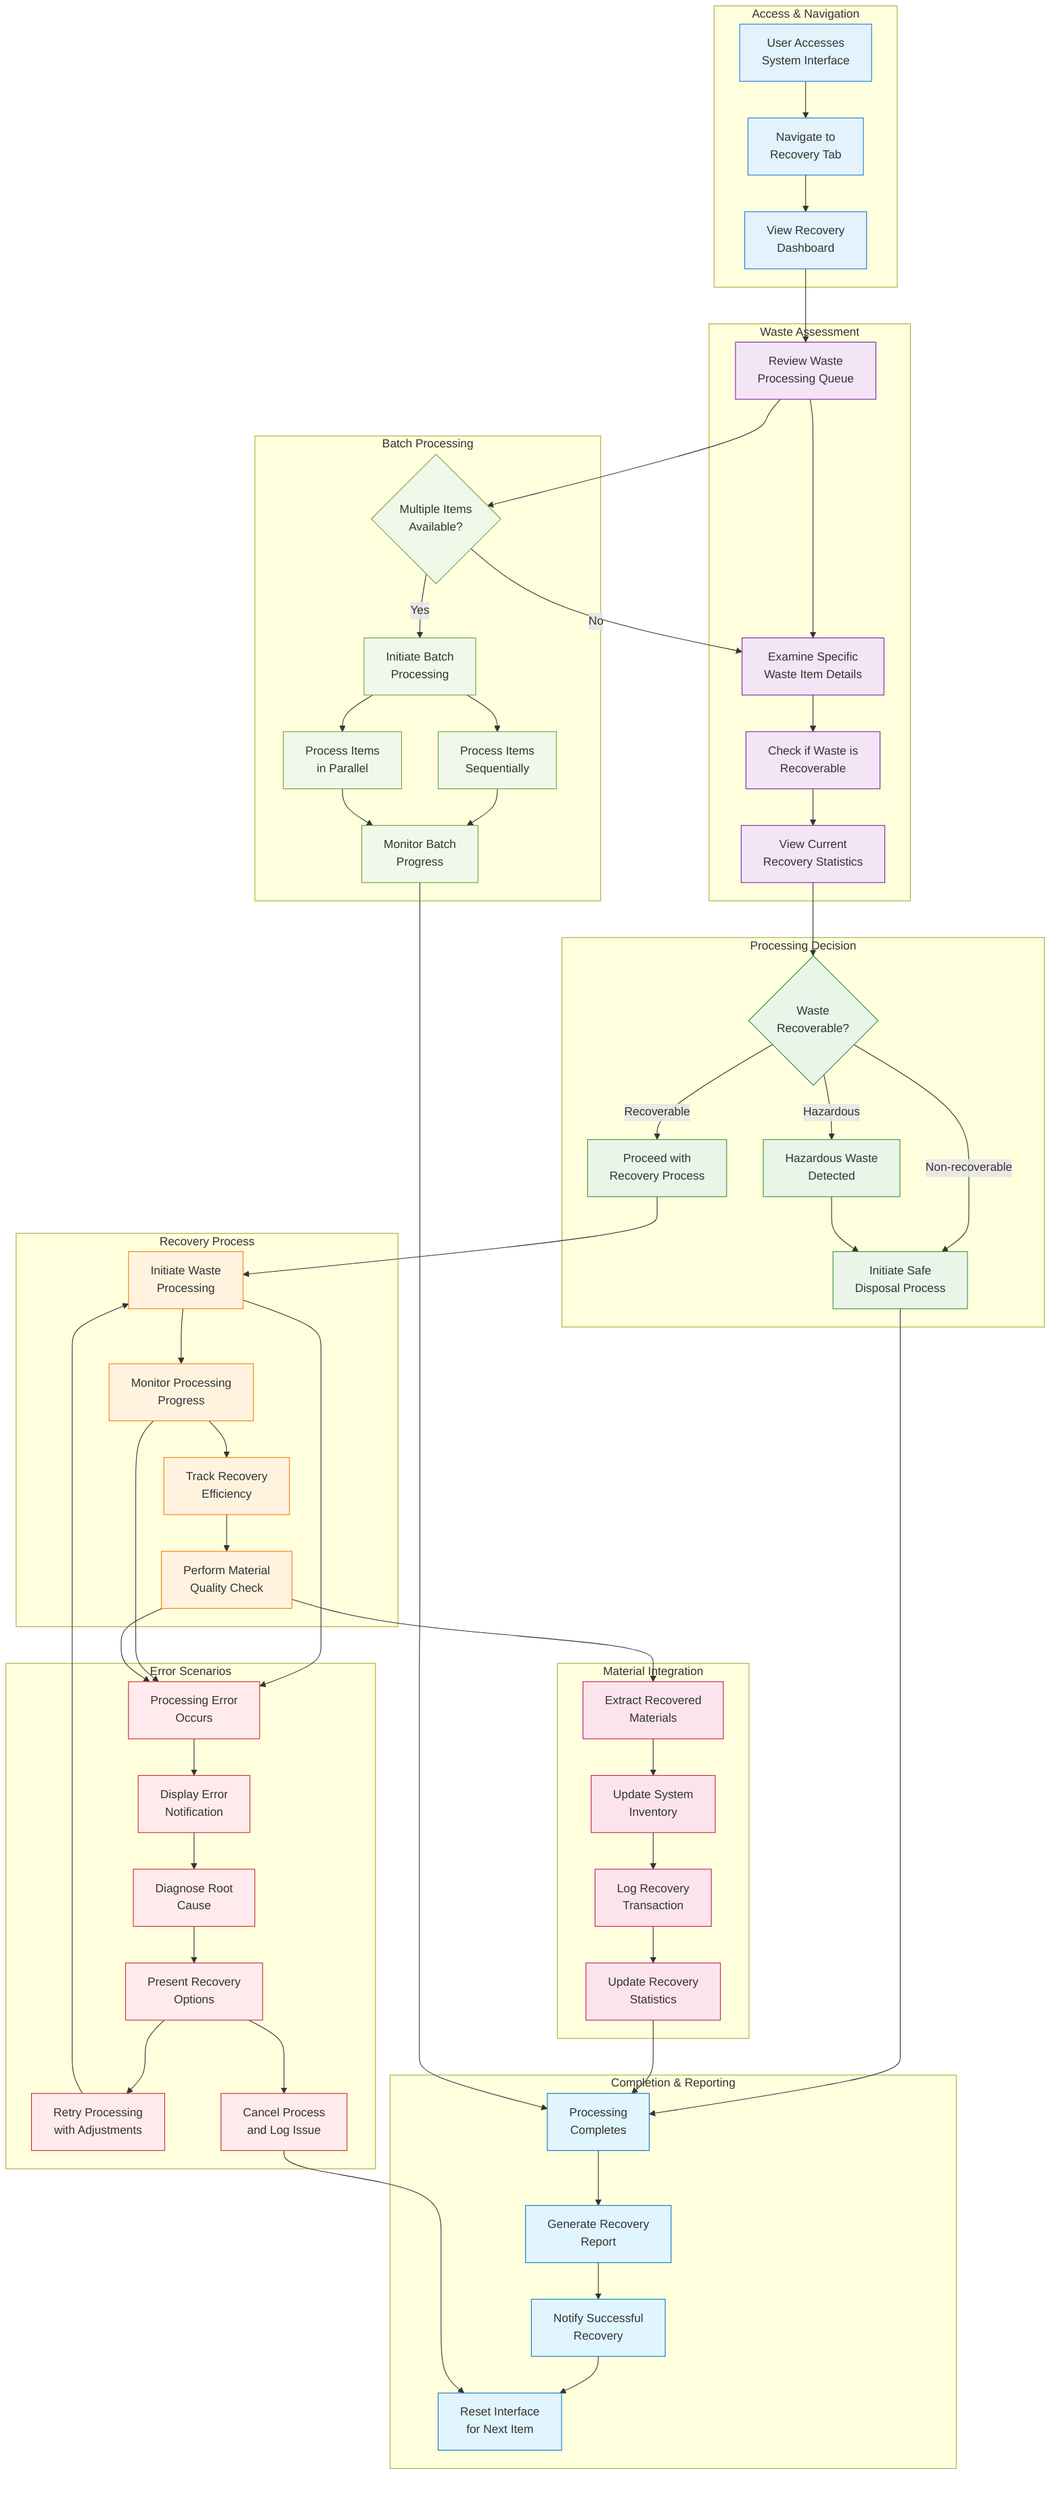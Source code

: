 flowchart TD
    subgraph "Access & Navigation"
        AccessSystem[User Accesses<br/>System Interface]
        NavigateRecovery[Navigate to<br/>Recovery Tab]
        ViewDashboard[View Recovery<br/>Dashboard]
    end

    subgraph "Waste Assessment"
        ReviewQueue[Review Waste<br/>Processing Queue]
        ExamineItem[Examine Specific<br/>Waste Item Details]
        CheckRecoverable[Check if Waste is<br/>Recoverable]
        ViewStats[View Current<br/>Recovery Statistics]
    end

    subgraph "Processing Decision"
        IsRecoverable{Waste<br/>Recoverable?}
        HazardousWaste[Hazardous Waste<br/>Detected]
        SafeDisposal[Initiate Safe<br/>Disposal Process]
        ProceedRecovery[Proceed with<br/>Recovery Process]
    end

    subgraph "Recovery Process"
        InitiateProcessing[Initiate Waste<br/>Processing]
        MonitorProgress[Monitor Processing<br/>Progress]
        TrackEfficiency[Track Recovery<br/>Efficiency]
        QualityCheck[Perform Material<br/>Quality Check]
    end

    subgraph "Material Integration"
        ExtractMaterials[Extract Recovered<br/>Materials]
        UpdateInventory[Update System<br/>Inventory]
        LogRecovery[Log Recovery<br/>Transaction]
        UpdateStats[Update Recovery<br/>Statistics]
    end

    subgraph "Completion & Reporting"
        ProcessComplete[Processing<br/>Completes]
        GenerateReport[Generate Recovery<br/>Report]
        NotifySuccess[Notify Successful<br/>Recovery]
        ResetInterface[Reset Interface<br/>for Next Item]
    end

    subgraph "Error Scenarios"
        ProcessingError[Processing Error<br/>Occurs]
        ErrorNotification[Display Error<br/>Notification]
        DiagnoseIssue[Diagnose Root<br/>Cause]
        RecoveryOptions[Present Recovery<br/>Options]
        RetryProcess[Retry Processing<br/>with Adjustments]
        CancelProcess[Cancel Process<br/>and Log Issue]
    end

    subgraph "Batch Processing"
        MultipleItems{Multiple Items<br/>Available?}
        BatchProcess[Initiate Batch<br/>Processing]
        SequentialProcess[Process Items<br/>Sequentially]
        ParallelProcess[Process Items<br/>in Parallel]
        MonitorBatch[Monitor Batch<br/>Progress]
    end

    AccessSystem --> NavigateRecovery
    NavigateRecovery --> ViewDashboard
    ViewDashboard --> ReviewQueue

    ReviewQueue --> ExamineItem
    ExamineItem --> CheckRecoverable
    CheckRecoverable --> ViewStats
    ViewStats --> IsRecoverable

    IsRecoverable -->|Hazardous| HazardousWaste
    IsRecoverable -->|Recoverable| ProceedRecovery
    IsRecoverable -->|Non-recoverable| SafeDisposal

    HazardousWaste --> SafeDisposal
    SafeDisposal --> ProcessComplete

    ProceedRecovery --> InitiateProcessing
    InitiateProcessing --> MonitorProgress
    MonitorProgress --> TrackEfficiency
    TrackEfficiency --> QualityCheck

    QualityCheck --> ExtractMaterials
    ExtractMaterials --> UpdateInventory
    UpdateInventory --> LogRecovery
    LogRecovery --> UpdateStats
    UpdateStats --> ProcessComplete

    ProcessComplete --> GenerateReport
    GenerateReport --> NotifySuccess
    NotifySuccess --> ResetInterface

    InitiateProcessing --> ProcessingError
    MonitorProgress --> ProcessingError
    QualityCheck --> ProcessingError

    ProcessingError --> ErrorNotification
    ErrorNotification --> DiagnoseIssue
    DiagnoseIssue --> RecoveryOptions
    RecoveryOptions --> RetryProcess
    RecoveryOptions --> CancelProcess

    RetryProcess --> InitiateProcessing
    CancelProcess --> ResetInterface

    ReviewQueue --> MultipleItems
    MultipleItems -->|Yes| BatchProcess
    MultipleItems -->|No| ExamineItem

    BatchProcess --> SequentialProcess
    BatchProcess --> ParallelProcess
    SequentialProcess --> MonitorBatch
    ParallelProcess --> MonitorBatch
    MonitorBatch --> ProcessComplete

    classDef access fill:#e3f2fd,stroke:#1976d2
    classDef assessment fill:#f3e5f5,stroke:#7b1fa2
    classDef decision fill:#e8f5e8,stroke:#388e3c
    classDef process fill:#fff3e0,stroke:#f57c00
    classDef integration fill:#fce4ec,stroke:#c2185b
    classDef completion fill:#e1f5fe,stroke:#0277bd
    classDef error fill:#ffebee,stroke:#c62828
    classDef batch fill:#f1f8e9,stroke:#689f38

    class AccessSystem,NavigateRecovery,ViewDashboard access
    class ReviewQueue,ExamineItem,CheckRecoverable,ViewStats assessment
    class IsRecoverable,HazardousWaste,SafeDisposal,ProceedRecovery decision
    class InitiateProcessing,MonitorProgress,TrackEfficiency,QualityCheck process
    class ExtractMaterials,UpdateInventory,LogRecovery,UpdateStats integration
    class ProcessComplete,GenerateReport,NotifySuccess,ResetInterface completion
    class ProcessingError,ErrorNotification,DiagnoseIssue,RecoveryOptions,RetryProcess,CancelProcess error
    class MultipleItems,BatchProcess,SequentialProcess,ParallelProcess,MonitorBatch batch